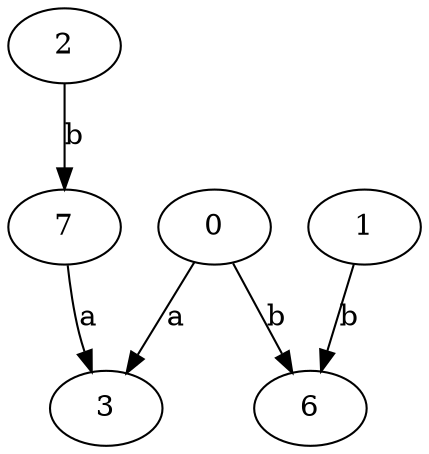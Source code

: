 strict digraph  {
2;
3;
0;
6;
1;
7;
2 -> 7  [label=b];
0 -> 3  [label=a];
0 -> 6  [label=b];
1 -> 6  [label=b];
7 -> 3  [label=a];
}
